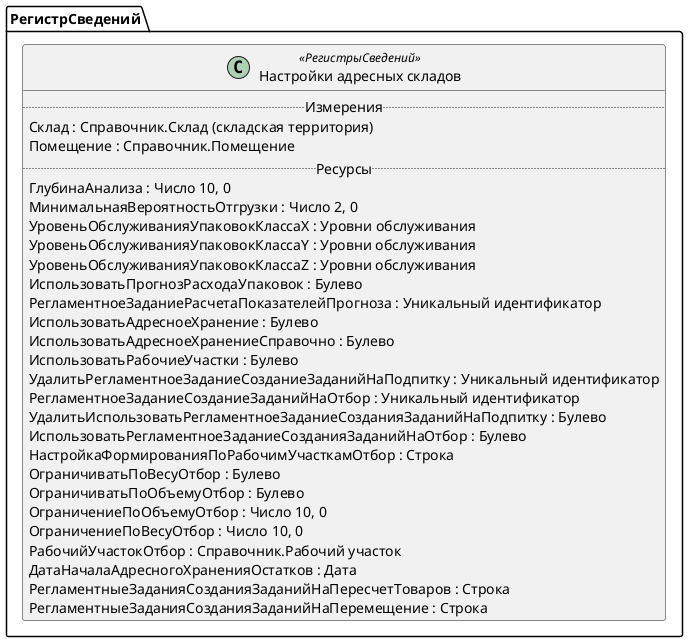 ﻿@startuml НастройкиАдресныхСкладов
'!include templates.wsd
'..\include templates.wsd
class РегистрСведений.НастройкиАдресныхСкладов as "Настройки адресных складов" <<РегистрыСведений>>
{
..Измерения..
Склад : Справочник.Склад (складская территория)
Помещение : Справочник.Помещение
..Ресурсы..
ГлубинаАнализа : Число 10, 0
МинимальнаяВероятностьОтгрузки : Число 2, 0
УровеньОбслуживанияУпаковокКлассаX : Уровни обслуживания
УровеньОбслуживанияУпаковокКлассаY : Уровни обслуживания
УровеньОбслуживанияУпаковокКлассаZ : Уровни обслуживания
ИспользоватьПрогнозРасходаУпаковок : Булево
РегламентноеЗаданиеРасчетаПоказателейПрогноза : Уникальный идентификатор
ИспользоватьАдресноеХранение : Булево
ИспользоватьАдресноеХранениеСправочно : Булево
ИспользоватьРабочиеУчастки : Булево
УдалитьРегламентноеЗаданиеСозданиеЗаданийНаПодпитку : Уникальный идентификатор
РегламентноеЗаданиеСозданиеЗаданийНаОтбор : Уникальный идентификатор
УдалитьИспользоватьРегламентноеЗаданиеСозданияЗаданийНаПодпитку : Булево
ИспользоватьРегламентноеЗаданиеСозданияЗаданийНаОтбор : Булево
НастройкаФормированияПоРабочимУчасткамОтбор : Строка
ОграничиватьПоВесуОтбор : Булево
ОграничиватьПоОбъемуОтбор : Булево
ОграничениеПоОбъемуОтбор : Число 10, 0
ОграничениеПоВесуОтбор : Число 10, 0
РабочийУчастокОтбор : Справочник.Рабочий участок
ДатаНачалаАдресногоХраненияОстатков : Дата
РегламентныеЗаданияСозданияЗаданийНаПересчетТоваров : Строка
РегламентныеЗаданияСозданияЗаданийНаПеремещение : Строка
}
@enduml
